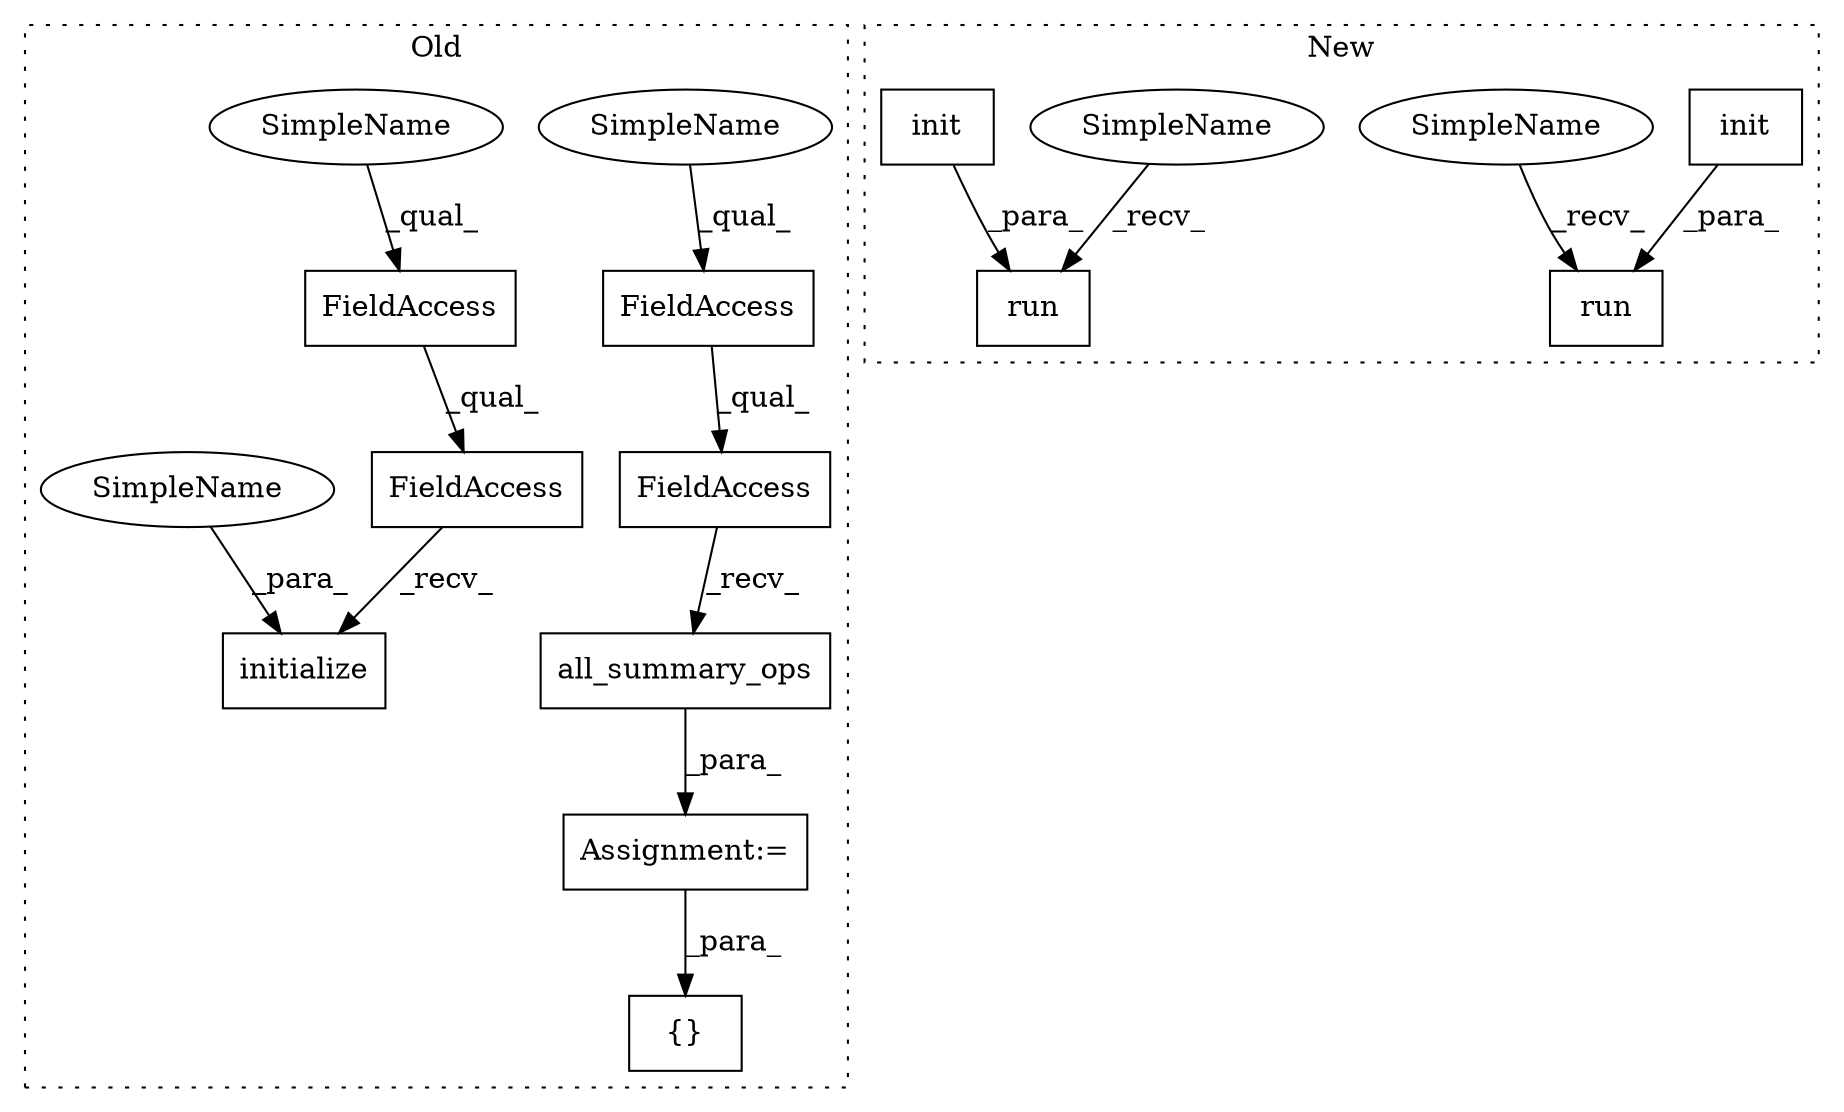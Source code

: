 digraph G {
subgraph cluster0 {
1 [label="initialize" a="32" s="6807,6822" l="11,1" shape="box"];
3 [label="FieldAccess" a="22" s="6780" l="26" shape="box"];
4 [label="FieldAccess" a="22" s="6780" l="18" shape="box"];
5 [label="FieldAccess" a="22" s="5995" l="18" shape="box"];
7 [label="FieldAccess" a="22" s="5995" l="26" shape="box"];
10 [label="all_summary_ops" a="32" s="6022" l="17" shape="box"];
11 [label="Assignment:=" a="7" s="5994" l="1" shape="box"];
12 [label="{}" a="4" s="7114,7146" l="1,1" shape="box"];
13 [label="SimpleName" a="42" s="5995" l="10" shape="ellipse"];
14 [label="SimpleName" a="42" s="6780" l="10" shape="ellipse"];
15 [label="SimpleName" a="42" s="6818" l="4" shape="ellipse"];
label = "Old";
style="dotted";
}
subgraph cluster1 {
2 [label="init" a="32" s="6742" l="6" shape="box"];
6 [label="run" a="32" s="6717,6748" l="4,1" shape="box"];
8 [label="run" a="32" s="6764,6794" l="4,1" shape="box"];
9 [label="init" a="32" s="6788" l="6" shape="box"];
16 [label="SimpleName" a="42" s="6712" l="4" shape="ellipse"];
17 [label="SimpleName" a="42" s="6759" l="4" shape="ellipse"];
label = "New";
style="dotted";
}
2 -> 6 [label="_para_"];
3 -> 1 [label="_recv_"];
4 -> 3 [label="_qual_"];
5 -> 7 [label="_qual_"];
7 -> 10 [label="_recv_"];
9 -> 8 [label="_para_"];
10 -> 11 [label="_para_"];
11 -> 12 [label="_para_"];
13 -> 5 [label="_qual_"];
14 -> 4 [label="_qual_"];
15 -> 1 [label="_para_"];
16 -> 6 [label="_recv_"];
17 -> 8 [label="_recv_"];
}